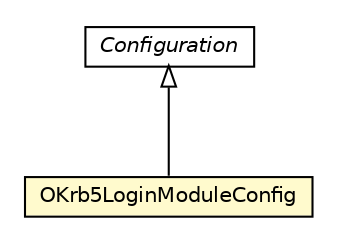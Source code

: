 #!/usr/local/bin/dot
#
# Class diagram 
# Generated by UMLGraph version R5_6-24-gf6e263 (http://www.umlgraph.org/)
#

digraph G {
	edge [fontname="Helvetica",fontsize=10,labelfontname="Helvetica",labelfontsize=10];
	node [fontname="Helvetica",fontsize=10,shape=plaintext];
	nodesep=0.25;
	ranksep=0.5;
	// com.orientechnologies.security.kerberos.OKrb5LoginModuleConfig
	c4085898 [label=<<table title="com.orientechnologies.security.kerberos.OKrb5LoginModuleConfig" border="0" cellborder="1" cellspacing="0" cellpadding="2" port="p" bgcolor="lemonChiffon" href="./OKrb5LoginModuleConfig.html">
		<tr><td><table border="0" cellspacing="0" cellpadding="1">
<tr><td align="center" balign="center"> OKrb5LoginModuleConfig </td></tr>
		</table></td></tr>
		</table>>, URL="./OKrb5LoginModuleConfig.html", fontname="Helvetica", fontcolor="black", fontsize=10.0];
	//com.orientechnologies.security.kerberos.OKrb5LoginModuleConfig extends javax.security.auth.login.Configuration
	c4086288:p -> c4085898:p [dir=back,arrowtail=empty];
	// javax.security.auth.login.Configuration
	c4086288 [label=<<table title="javax.security.auth.login.Configuration" border="0" cellborder="1" cellspacing="0" cellpadding="2" port="p" href="http://java.sun.com/j2se/1.4.2/docs/api/javax/security/auth/login/Configuration.html">
		<tr><td><table border="0" cellspacing="0" cellpadding="1">
<tr><td align="center" balign="center"><font face="Helvetica-Oblique"> Configuration </font></td></tr>
		</table></td></tr>
		</table>>, URL="http://java.sun.com/j2se/1.4.2/docs/api/javax/security/auth/login/Configuration.html", fontname="Helvetica", fontcolor="black", fontsize=10.0];
}


